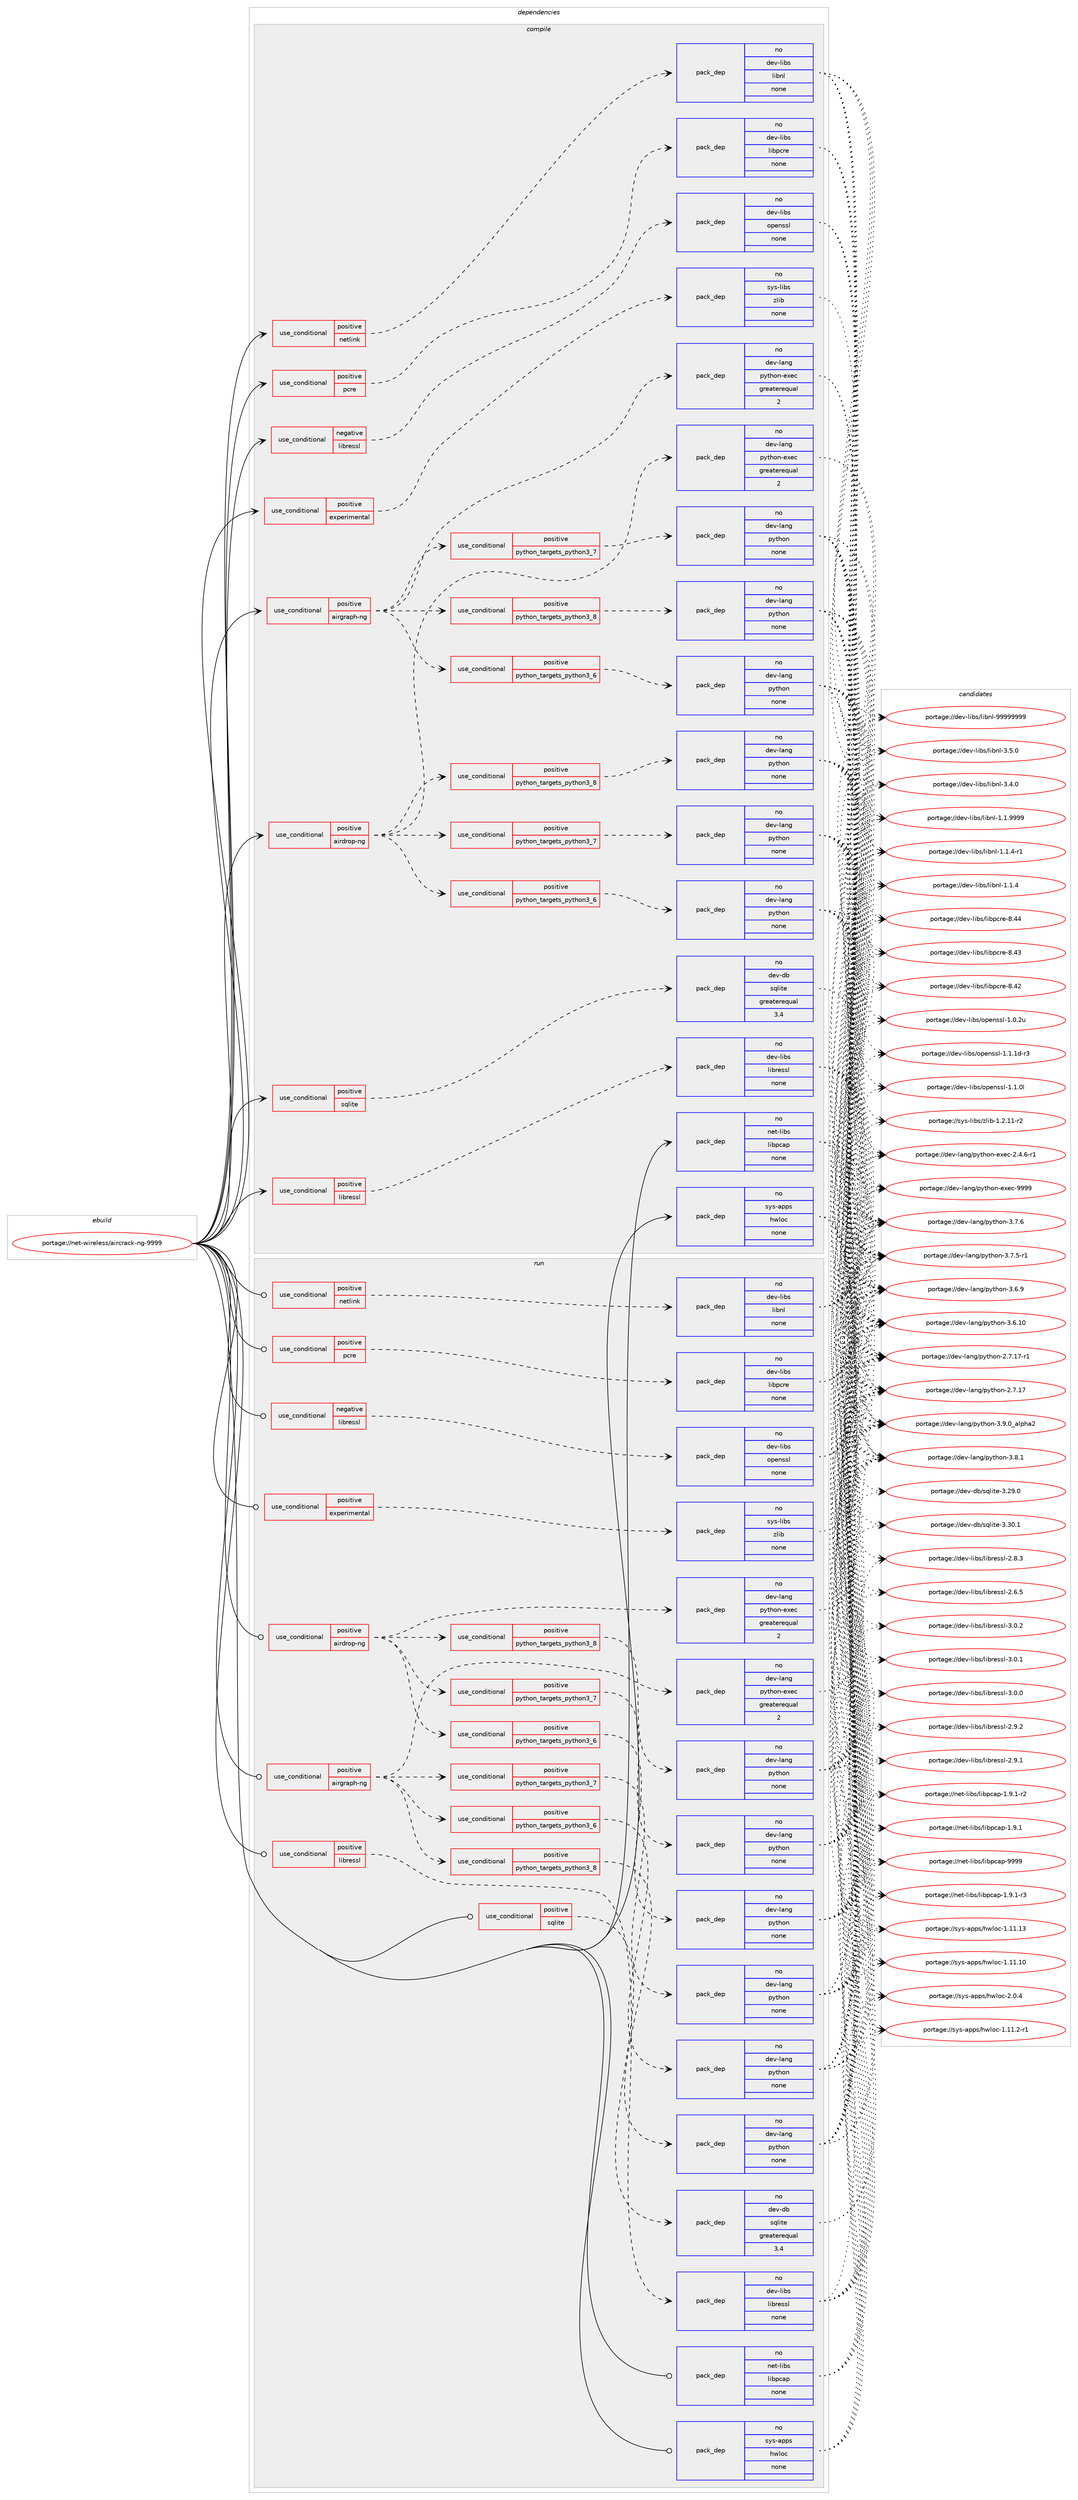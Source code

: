 digraph prolog {

# *************
# Graph options
# *************

newrank=true;
concentrate=true;
compound=true;
graph [rankdir=LR,fontname=Helvetica,fontsize=10,ranksep=1.5];#, ranksep=2.5, nodesep=0.2];
edge  [arrowhead=vee];
node  [fontname=Helvetica,fontsize=10];

# **********
# The ebuild
# **********

subgraph cluster_leftcol {
color=gray;
rank=same;
label=<<i>ebuild</i>>;
id [label="portage://net-wireless/aircrack-ng-9999", color=red, width=4, href="../net-wireless/aircrack-ng-9999.svg"];
}

# ****************
# The dependencies
# ****************

subgraph cluster_midcol {
color=gray;
label=<<i>dependencies</i>>;
subgraph cluster_compile {
fillcolor="#eeeeee";
style=filled;
label=<<i>compile</i>>;
subgraph cond21448 {
dependency108941 [label=<<TABLE BORDER="0" CELLBORDER="1" CELLSPACING="0" CELLPADDING="4"><TR><TD ROWSPAN="3" CELLPADDING="10">use_conditional</TD></TR><TR><TD>negative</TD></TR><TR><TD>libressl</TD></TR></TABLE>>, shape=none, color=red];
subgraph pack85657 {
dependency108942 [label=<<TABLE BORDER="0" CELLBORDER="1" CELLSPACING="0" CELLPADDING="4" WIDTH="220"><TR><TD ROWSPAN="6" CELLPADDING="30">pack_dep</TD></TR><TR><TD WIDTH="110">no</TD></TR><TR><TD>dev-libs</TD></TR><TR><TD>openssl</TD></TR><TR><TD>none</TD></TR><TR><TD></TD></TR></TABLE>>, shape=none, color=blue];
}
dependency108941:e -> dependency108942:w [weight=20,style="dashed",arrowhead="vee"];
}
id:e -> dependency108941:w [weight=20,style="solid",arrowhead="vee"];
subgraph cond21449 {
dependency108943 [label=<<TABLE BORDER="0" CELLBORDER="1" CELLSPACING="0" CELLPADDING="4"><TR><TD ROWSPAN="3" CELLPADDING="10">use_conditional</TD></TR><TR><TD>positive</TD></TR><TR><TD>airdrop-ng</TD></TR></TABLE>>, shape=none, color=red];
subgraph cond21450 {
dependency108944 [label=<<TABLE BORDER="0" CELLBORDER="1" CELLSPACING="0" CELLPADDING="4"><TR><TD ROWSPAN="3" CELLPADDING="10">use_conditional</TD></TR><TR><TD>positive</TD></TR><TR><TD>python_targets_python3_6</TD></TR></TABLE>>, shape=none, color=red];
subgraph pack85658 {
dependency108945 [label=<<TABLE BORDER="0" CELLBORDER="1" CELLSPACING="0" CELLPADDING="4" WIDTH="220"><TR><TD ROWSPAN="6" CELLPADDING="30">pack_dep</TD></TR><TR><TD WIDTH="110">no</TD></TR><TR><TD>dev-lang</TD></TR><TR><TD>python</TD></TR><TR><TD>none</TD></TR><TR><TD></TD></TR></TABLE>>, shape=none, color=blue];
}
dependency108944:e -> dependency108945:w [weight=20,style="dashed",arrowhead="vee"];
}
dependency108943:e -> dependency108944:w [weight=20,style="dashed",arrowhead="vee"];
subgraph cond21451 {
dependency108946 [label=<<TABLE BORDER="0" CELLBORDER="1" CELLSPACING="0" CELLPADDING="4"><TR><TD ROWSPAN="3" CELLPADDING="10">use_conditional</TD></TR><TR><TD>positive</TD></TR><TR><TD>python_targets_python3_7</TD></TR></TABLE>>, shape=none, color=red];
subgraph pack85659 {
dependency108947 [label=<<TABLE BORDER="0" CELLBORDER="1" CELLSPACING="0" CELLPADDING="4" WIDTH="220"><TR><TD ROWSPAN="6" CELLPADDING="30">pack_dep</TD></TR><TR><TD WIDTH="110">no</TD></TR><TR><TD>dev-lang</TD></TR><TR><TD>python</TD></TR><TR><TD>none</TD></TR><TR><TD></TD></TR></TABLE>>, shape=none, color=blue];
}
dependency108946:e -> dependency108947:w [weight=20,style="dashed",arrowhead="vee"];
}
dependency108943:e -> dependency108946:w [weight=20,style="dashed",arrowhead="vee"];
subgraph cond21452 {
dependency108948 [label=<<TABLE BORDER="0" CELLBORDER="1" CELLSPACING="0" CELLPADDING="4"><TR><TD ROWSPAN="3" CELLPADDING="10">use_conditional</TD></TR><TR><TD>positive</TD></TR><TR><TD>python_targets_python3_8</TD></TR></TABLE>>, shape=none, color=red];
subgraph pack85660 {
dependency108949 [label=<<TABLE BORDER="0" CELLBORDER="1" CELLSPACING="0" CELLPADDING="4" WIDTH="220"><TR><TD ROWSPAN="6" CELLPADDING="30">pack_dep</TD></TR><TR><TD WIDTH="110">no</TD></TR><TR><TD>dev-lang</TD></TR><TR><TD>python</TD></TR><TR><TD>none</TD></TR><TR><TD></TD></TR></TABLE>>, shape=none, color=blue];
}
dependency108948:e -> dependency108949:w [weight=20,style="dashed",arrowhead="vee"];
}
dependency108943:e -> dependency108948:w [weight=20,style="dashed",arrowhead="vee"];
subgraph pack85661 {
dependency108950 [label=<<TABLE BORDER="0" CELLBORDER="1" CELLSPACING="0" CELLPADDING="4" WIDTH="220"><TR><TD ROWSPAN="6" CELLPADDING="30">pack_dep</TD></TR><TR><TD WIDTH="110">no</TD></TR><TR><TD>dev-lang</TD></TR><TR><TD>python-exec</TD></TR><TR><TD>greaterequal</TD></TR><TR><TD>2</TD></TR></TABLE>>, shape=none, color=blue];
}
dependency108943:e -> dependency108950:w [weight=20,style="dashed",arrowhead="vee"];
}
id:e -> dependency108943:w [weight=20,style="solid",arrowhead="vee"];
subgraph cond21453 {
dependency108951 [label=<<TABLE BORDER="0" CELLBORDER="1" CELLSPACING="0" CELLPADDING="4"><TR><TD ROWSPAN="3" CELLPADDING="10">use_conditional</TD></TR><TR><TD>positive</TD></TR><TR><TD>airgraph-ng</TD></TR></TABLE>>, shape=none, color=red];
subgraph cond21454 {
dependency108952 [label=<<TABLE BORDER="0" CELLBORDER="1" CELLSPACING="0" CELLPADDING="4"><TR><TD ROWSPAN="3" CELLPADDING="10">use_conditional</TD></TR><TR><TD>positive</TD></TR><TR><TD>python_targets_python3_6</TD></TR></TABLE>>, shape=none, color=red];
subgraph pack85662 {
dependency108953 [label=<<TABLE BORDER="0" CELLBORDER="1" CELLSPACING="0" CELLPADDING="4" WIDTH="220"><TR><TD ROWSPAN="6" CELLPADDING="30">pack_dep</TD></TR><TR><TD WIDTH="110">no</TD></TR><TR><TD>dev-lang</TD></TR><TR><TD>python</TD></TR><TR><TD>none</TD></TR><TR><TD></TD></TR></TABLE>>, shape=none, color=blue];
}
dependency108952:e -> dependency108953:w [weight=20,style="dashed",arrowhead="vee"];
}
dependency108951:e -> dependency108952:w [weight=20,style="dashed",arrowhead="vee"];
subgraph cond21455 {
dependency108954 [label=<<TABLE BORDER="0" CELLBORDER="1" CELLSPACING="0" CELLPADDING="4"><TR><TD ROWSPAN="3" CELLPADDING="10">use_conditional</TD></TR><TR><TD>positive</TD></TR><TR><TD>python_targets_python3_7</TD></TR></TABLE>>, shape=none, color=red];
subgraph pack85663 {
dependency108955 [label=<<TABLE BORDER="0" CELLBORDER="1" CELLSPACING="0" CELLPADDING="4" WIDTH="220"><TR><TD ROWSPAN="6" CELLPADDING="30">pack_dep</TD></TR><TR><TD WIDTH="110">no</TD></TR><TR><TD>dev-lang</TD></TR><TR><TD>python</TD></TR><TR><TD>none</TD></TR><TR><TD></TD></TR></TABLE>>, shape=none, color=blue];
}
dependency108954:e -> dependency108955:w [weight=20,style="dashed",arrowhead="vee"];
}
dependency108951:e -> dependency108954:w [weight=20,style="dashed",arrowhead="vee"];
subgraph cond21456 {
dependency108956 [label=<<TABLE BORDER="0" CELLBORDER="1" CELLSPACING="0" CELLPADDING="4"><TR><TD ROWSPAN="3" CELLPADDING="10">use_conditional</TD></TR><TR><TD>positive</TD></TR><TR><TD>python_targets_python3_8</TD></TR></TABLE>>, shape=none, color=red];
subgraph pack85664 {
dependency108957 [label=<<TABLE BORDER="0" CELLBORDER="1" CELLSPACING="0" CELLPADDING="4" WIDTH="220"><TR><TD ROWSPAN="6" CELLPADDING="30">pack_dep</TD></TR><TR><TD WIDTH="110">no</TD></TR><TR><TD>dev-lang</TD></TR><TR><TD>python</TD></TR><TR><TD>none</TD></TR><TR><TD></TD></TR></TABLE>>, shape=none, color=blue];
}
dependency108956:e -> dependency108957:w [weight=20,style="dashed",arrowhead="vee"];
}
dependency108951:e -> dependency108956:w [weight=20,style="dashed",arrowhead="vee"];
subgraph pack85665 {
dependency108958 [label=<<TABLE BORDER="0" CELLBORDER="1" CELLSPACING="0" CELLPADDING="4" WIDTH="220"><TR><TD ROWSPAN="6" CELLPADDING="30">pack_dep</TD></TR><TR><TD WIDTH="110">no</TD></TR><TR><TD>dev-lang</TD></TR><TR><TD>python-exec</TD></TR><TR><TD>greaterequal</TD></TR><TR><TD>2</TD></TR></TABLE>>, shape=none, color=blue];
}
dependency108951:e -> dependency108958:w [weight=20,style="dashed",arrowhead="vee"];
}
id:e -> dependency108951:w [weight=20,style="solid",arrowhead="vee"];
subgraph cond21457 {
dependency108959 [label=<<TABLE BORDER="0" CELLBORDER="1" CELLSPACING="0" CELLPADDING="4"><TR><TD ROWSPAN="3" CELLPADDING="10">use_conditional</TD></TR><TR><TD>positive</TD></TR><TR><TD>experimental</TD></TR></TABLE>>, shape=none, color=red];
subgraph pack85666 {
dependency108960 [label=<<TABLE BORDER="0" CELLBORDER="1" CELLSPACING="0" CELLPADDING="4" WIDTH="220"><TR><TD ROWSPAN="6" CELLPADDING="30">pack_dep</TD></TR><TR><TD WIDTH="110">no</TD></TR><TR><TD>sys-libs</TD></TR><TR><TD>zlib</TD></TR><TR><TD>none</TD></TR><TR><TD></TD></TR></TABLE>>, shape=none, color=blue];
}
dependency108959:e -> dependency108960:w [weight=20,style="dashed",arrowhead="vee"];
}
id:e -> dependency108959:w [weight=20,style="solid",arrowhead="vee"];
subgraph cond21458 {
dependency108961 [label=<<TABLE BORDER="0" CELLBORDER="1" CELLSPACING="0" CELLPADDING="4"><TR><TD ROWSPAN="3" CELLPADDING="10">use_conditional</TD></TR><TR><TD>positive</TD></TR><TR><TD>libressl</TD></TR></TABLE>>, shape=none, color=red];
subgraph pack85667 {
dependency108962 [label=<<TABLE BORDER="0" CELLBORDER="1" CELLSPACING="0" CELLPADDING="4" WIDTH="220"><TR><TD ROWSPAN="6" CELLPADDING="30">pack_dep</TD></TR><TR><TD WIDTH="110">no</TD></TR><TR><TD>dev-libs</TD></TR><TR><TD>libressl</TD></TR><TR><TD>none</TD></TR><TR><TD></TD></TR></TABLE>>, shape=none, color=blue];
}
dependency108961:e -> dependency108962:w [weight=20,style="dashed",arrowhead="vee"];
}
id:e -> dependency108961:w [weight=20,style="solid",arrowhead="vee"];
subgraph cond21459 {
dependency108963 [label=<<TABLE BORDER="0" CELLBORDER="1" CELLSPACING="0" CELLPADDING="4"><TR><TD ROWSPAN="3" CELLPADDING="10">use_conditional</TD></TR><TR><TD>positive</TD></TR><TR><TD>netlink</TD></TR></TABLE>>, shape=none, color=red];
subgraph pack85668 {
dependency108964 [label=<<TABLE BORDER="0" CELLBORDER="1" CELLSPACING="0" CELLPADDING="4" WIDTH="220"><TR><TD ROWSPAN="6" CELLPADDING="30">pack_dep</TD></TR><TR><TD WIDTH="110">no</TD></TR><TR><TD>dev-libs</TD></TR><TR><TD>libnl</TD></TR><TR><TD>none</TD></TR><TR><TD></TD></TR></TABLE>>, shape=none, color=blue];
}
dependency108963:e -> dependency108964:w [weight=20,style="dashed",arrowhead="vee"];
}
id:e -> dependency108963:w [weight=20,style="solid",arrowhead="vee"];
subgraph cond21460 {
dependency108965 [label=<<TABLE BORDER="0" CELLBORDER="1" CELLSPACING="0" CELLPADDING="4"><TR><TD ROWSPAN="3" CELLPADDING="10">use_conditional</TD></TR><TR><TD>positive</TD></TR><TR><TD>pcre</TD></TR></TABLE>>, shape=none, color=red];
subgraph pack85669 {
dependency108966 [label=<<TABLE BORDER="0" CELLBORDER="1" CELLSPACING="0" CELLPADDING="4" WIDTH="220"><TR><TD ROWSPAN="6" CELLPADDING="30">pack_dep</TD></TR><TR><TD WIDTH="110">no</TD></TR><TR><TD>dev-libs</TD></TR><TR><TD>libpcre</TD></TR><TR><TD>none</TD></TR><TR><TD></TD></TR></TABLE>>, shape=none, color=blue];
}
dependency108965:e -> dependency108966:w [weight=20,style="dashed",arrowhead="vee"];
}
id:e -> dependency108965:w [weight=20,style="solid",arrowhead="vee"];
subgraph cond21461 {
dependency108967 [label=<<TABLE BORDER="0" CELLBORDER="1" CELLSPACING="0" CELLPADDING="4"><TR><TD ROWSPAN="3" CELLPADDING="10">use_conditional</TD></TR><TR><TD>positive</TD></TR><TR><TD>sqlite</TD></TR></TABLE>>, shape=none, color=red];
subgraph pack85670 {
dependency108968 [label=<<TABLE BORDER="0" CELLBORDER="1" CELLSPACING="0" CELLPADDING="4" WIDTH="220"><TR><TD ROWSPAN="6" CELLPADDING="30">pack_dep</TD></TR><TR><TD WIDTH="110">no</TD></TR><TR><TD>dev-db</TD></TR><TR><TD>sqlite</TD></TR><TR><TD>greaterequal</TD></TR><TR><TD>3.4</TD></TR></TABLE>>, shape=none, color=blue];
}
dependency108967:e -> dependency108968:w [weight=20,style="dashed",arrowhead="vee"];
}
id:e -> dependency108967:w [weight=20,style="solid",arrowhead="vee"];
subgraph pack85671 {
dependency108969 [label=<<TABLE BORDER="0" CELLBORDER="1" CELLSPACING="0" CELLPADDING="4" WIDTH="220"><TR><TD ROWSPAN="6" CELLPADDING="30">pack_dep</TD></TR><TR><TD WIDTH="110">no</TD></TR><TR><TD>net-libs</TD></TR><TR><TD>libpcap</TD></TR><TR><TD>none</TD></TR><TR><TD></TD></TR></TABLE>>, shape=none, color=blue];
}
id:e -> dependency108969:w [weight=20,style="solid",arrowhead="vee"];
subgraph pack85672 {
dependency108970 [label=<<TABLE BORDER="0" CELLBORDER="1" CELLSPACING="0" CELLPADDING="4" WIDTH="220"><TR><TD ROWSPAN="6" CELLPADDING="30">pack_dep</TD></TR><TR><TD WIDTH="110">no</TD></TR><TR><TD>sys-apps</TD></TR><TR><TD>hwloc</TD></TR><TR><TD>none</TD></TR><TR><TD></TD></TR></TABLE>>, shape=none, color=blue];
}
id:e -> dependency108970:w [weight=20,style="solid",arrowhead="vee"];
}
subgraph cluster_compileandrun {
fillcolor="#eeeeee";
style=filled;
label=<<i>compile and run</i>>;
}
subgraph cluster_run {
fillcolor="#eeeeee";
style=filled;
label=<<i>run</i>>;
subgraph cond21462 {
dependency108971 [label=<<TABLE BORDER="0" CELLBORDER="1" CELLSPACING="0" CELLPADDING="4"><TR><TD ROWSPAN="3" CELLPADDING="10">use_conditional</TD></TR><TR><TD>negative</TD></TR><TR><TD>libressl</TD></TR></TABLE>>, shape=none, color=red];
subgraph pack85673 {
dependency108972 [label=<<TABLE BORDER="0" CELLBORDER="1" CELLSPACING="0" CELLPADDING="4" WIDTH="220"><TR><TD ROWSPAN="6" CELLPADDING="30">pack_dep</TD></TR><TR><TD WIDTH="110">no</TD></TR><TR><TD>dev-libs</TD></TR><TR><TD>openssl</TD></TR><TR><TD>none</TD></TR><TR><TD></TD></TR></TABLE>>, shape=none, color=blue];
}
dependency108971:e -> dependency108972:w [weight=20,style="dashed",arrowhead="vee"];
}
id:e -> dependency108971:w [weight=20,style="solid",arrowhead="odot"];
subgraph cond21463 {
dependency108973 [label=<<TABLE BORDER="0" CELLBORDER="1" CELLSPACING="0" CELLPADDING="4"><TR><TD ROWSPAN="3" CELLPADDING="10">use_conditional</TD></TR><TR><TD>positive</TD></TR><TR><TD>airdrop-ng</TD></TR></TABLE>>, shape=none, color=red];
subgraph cond21464 {
dependency108974 [label=<<TABLE BORDER="0" CELLBORDER="1" CELLSPACING="0" CELLPADDING="4"><TR><TD ROWSPAN="3" CELLPADDING="10">use_conditional</TD></TR><TR><TD>positive</TD></TR><TR><TD>python_targets_python3_6</TD></TR></TABLE>>, shape=none, color=red];
subgraph pack85674 {
dependency108975 [label=<<TABLE BORDER="0" CELLBORDER="1" CELLSPACING="0" CELLPADDING="4" WIDTH="220"><TR><TD ROWSPAN="6" CELLPADDING="30">pack_dep</TD></TR><TR><TD WIDTH="110">no</TD></TR><TR><TD>dev-lang</TD></TR><TR><TD>python</TD></TR><TR><TD>none</TD></TR><TR><TD></TD></TR></TABLE>>, shape=none, color=blue];
}
dependency108974:e -> dependency108975:w [weight=20,style="dashed",arrowhead="vee"];
}
dependency108973:e -> dependency108974:w [weight=20,style="dashed",arrowhead="vee"];
subgraph cond21465 {
dependency108976 [label=<<TABLE BORDER="0" CELLBORDER="1" CELLSPACING="0" CELLPADDING="4"><TR><TD ROWSPAN="3" CELLPADDING="10">use_conditional</TD></TR><TR><TD>positive</TD></TR><TR><TD>python_targets_python3_7</TD></TR></TABLE>>, shape=none, color=red];
subgraph pack85675 {
dependency108977 [label=<<TABLE BORDER="0" CELLBORDER="1" CELLSPACING="0" CELLPADDING="4" WIDTH="220"><TR><TD ROWSPAN="6" CELLPADDING="30">pack_dep</TD></TR><TR><TD WIDTH="110">no</TD></TR><TR><TD>dev-lang</TD></TR><TR><TD>python</TD></TR><TR><TD>none</TD></TR><TR><TD></TD></TR></TABLE>>, shape=none, color=blue];
}
dependency108976:e -> dependency108977:w [weight=20,style="dashed",arrowhead="vee"];
}
dependency108973:e -> dependency108976:w [weight=20,style="dashed",arrowhead="vee"];
subgraph cond21466 {
dependency108978 [label=<<TABLE BORDER="0" CELLBORDER="1" CELLSPACING="0" CELLPADDING="4"><TR><TD ROWSPAN="3" CELLPADDING="10">use_conditional</TD></TR><TR><TD>positive</TD></TR><TR><TD>python_targets_python3_8</TD></TR></TABLE>>, shape=none, color=red];
subgraph pack85676 {
dependency108979 [label=<<TABLE BORDER="0" CELLBORDER="1" CELLSPACING="0" CELLPADDING="4" WIDTH="220"><TR><TD ROWSPAN="6" CELLPADDING="30">pack_dep</TD></TR><TR><TD WIDTH="110">no</TD></TR><TR><TD>dev-lang</TD></TR><TR><TD>python</TD></TR><TR><TD>none</TD></TR><TR><TD></TD></TR></TABLE>>, shape=none, color=blue];
}
dependency108978:e -> dependency108979:w [weight=20,style="dashed",arrowhead="vee"];
}
dependency108973:e -> dependency108978:w [weight=20,style="dashed",arrowhead="vee"];
subgraph pack85677 {
dependency108980 [label=<<TABLE BORDER="0" CELLBORDER="1" CELLSPACING="0" CELLPADDING="4" WIDTH="220"><TR><TD ROWSPAN="6" CELLPADDING="30">pack_dep</TD></TR><TR><TD WIDTH="110">no</TD></TR><TR><TD>dev-lang</TD></TR><TR><TD>python-exec</TD></TR><TR><TD>greaterequal</TD></TR><TR><TD>2</TD></TR></TABLE>>, shape=none, color=blue];
}
dependency108973:e -> dependency108980:w [weight=20,style="dashed",arrowhead="vee"];
}
id:e -> dependency108973:w [weight=20,style="solid",arrowhead="odot"];
subgraph cond21467 {
dependency108981 [label=<<TABLE BORDER="0" CELLBORDER="1" CELLSPACING="0" CELLPADDING="4"><TR><TD ROWSPAN="3" CELLPADDING="10">use_conditional</TD></TR><TR><TD>positive</TD></TR><TR><TD>airgraph-ng</TD></TR></TABLE>>, shape=none, color=red];
subgraph cond21468 {
dependency108982 [label=<<TABLE BORDER="0" CELLBORDER="1" CELLSPACING="0" CELLPADDING="4"><TR><TD ROWSPAN="3" CELLPADDING="10">use_conditional</TD></TR><TR><TD>positive</TD></TR><TR><TD>python_targets_python3_6</TD></TR></TABLE>>, shape=none, color=red];
subgraph pack85678 {
dependency108983 [label=<<TABLE BORDER="0" CELLBORDER="1" CELLSPACING="0" CELLPADDING="4" WIDTH="220"><TR><TD ROWSPAN="6" CELLPADDING="30">pack_dep</TD></TR><TR><TD WIDTH="110">no</TD></TR><TR><TD>dev-lang</TD></TR><TR><TD>python</TD></TR><TR><TD>none</TD></TR><TR><TD></TD></TR></TABLE>>, shape=none, color=blue];
}
dependency108982:e -> dependency108983:w [weight=20,style="dashed",arrowhead="vee"];
}
dependency108981:e -> dependency108982:w [weight=20,style="dashed",arrowhead="vee"];
subgraph cond21469 {
dependency108984 [label=<<TABLE BORDER="0" CELLBORDER="1" CELLSPACING="0" CELLPADDING="4"><TR><TD ROWSPAN="3" CELLPADDING="10">use_conditional</TD></TR><TR><TD>positive</TD></TR><TR><TD>python_targets_python3_7</TD></TR></TABLE>>, shape=none, color=red];
subgraph pack85679 {
dependency108985 [label=<<TABLE BORDER="0" CELLBORDER="1" CELLSPACING="0" CELLPADDING="4" WIDTH="220"><TR><TD ROWSPAN="6" CELLPADDING="30">pack_dep</TD></TR><TR><TD WIDTH="110">no</TD></TR><TR><TD>dev-lang</TD></TR><TR><TD>python</TD></TR><TR><TD>none</TD></TR><TR><TD></TD></TR></TABLE>>, shape=none, color=blue];
}
dependency108984:e -> dependency108985:w [weight=20,style="dashed",arrowhead="vee"];
}
dependency108981:e -> dependency108984:w [weight=20,style="dashed",arrowhead="vee"];
subgraph cond21470 {
dependency108986 [label=<<TABLE BORDER="0" CELLBORDER="1" CELLSPACING="0" CELLPADDING="4"><TR><TD ROWSPAN="3" CELLPADDING="10">use_conditional</TD></TR><TR><TD>positive</TD></TR><TR><TD>python_targets_python3_8</TD></TR></TABLE>>, shape=none, color=red];
subgraph pack85680 {
dependency108987 [label=<<TABLE BORDER="0" CELLBORDER="1" CELLSPACING="0" CELLPADDING="4" WIDTH="220"><TR><TD ROWSPAN="6" CELLPADDING="30">pack_dep</TD></TR><TR><TD WIDTH="110">no</TD></TR><TR><TD>dev-lang</TD></TR><TR><TD>python</TD></TR><TR><TD>none</TD></TR><TR><TD></TD></TR></TABLE>>, shape=none, color=blue];
}
dependency108986:e -> dependency108987:w [weight=20,style="dashed",arrowhead="vee"];
}
dependency108981:e -> dependency108986:w [weight=20,style="dashed",arrowhead="vee"];
subgraph pack85681 {
dependency108988 [label=<<TABLE BORDER="0" CELLBORDER="1" CELLSPACING="0" CELLPADDING="4" WIDTH="220"><TR><TD ROWSPAN="6" CELLPADDING="30">pack_dep</TD></TR><TR><TD WIDTH="110">no</TD></TR><TR><TD>dev-lang</TD></TR><TR><TD>python-exec</TD></TR><TR><TD>greaterequal</TD></TR><TR><TD>2</TD></TR></TABLE>>, shape=none, color=blue];
}
dependency108981:e -> dependency108988:w [weight=20,style="dashed",arrowhead="vee"];
}
id:e -> dependency108981:w [weight=20,style="solid",arrowhead="odot"];
subgraph cond21471 {
dependency108989 [label=<<TABLE BORDER="0" CELLBORDER="1" CELLSPACING="0" CELLPADDING="4"><TR><TD ROWSPAN="3" CELLPADDING="10">use_conditional</TD></TR><TR><TD>positive</TD></TR><TR><TD>experimental</TD></TR></TABLE>>, shape=none, color=red];
subgraph pack85682 {
dependency108990 [label=<<TABLE BORDER="0" CELLBORDER="1" CELLSPACING="0" CELLPADDING="4" WIDTH="220"><TR><TD ROWSPAN="6" CELLPADDING="30">pack_dep</TD></TR><TR><TD WIDTH="110">no</TD></TR><TR><TD>sys-libs</TD></TR><TR><TD>zlib</TD></TR><TR><TD>none</TD></TR><TR><TD></TD></TR></TABLE>>, shape=none, color=blue];
}
dependency108989:e -> dependency108990:w [weight=20,style="dashed",arrowhead="vee"];
}
id:e -> dependency108989:w [weight=20,style="solid",arrowhead="odot"];
subgraph cond21472 {
dependency108991 [label=<<TABLE BORDER="0" CELLBORDER="1" CELLSPACING="0" CELLPADDING="4"><TR><TD ROWSPAN="3" CELLPADDING="10">use_conditional</TD></TR><TR><TD>positive</TD></TR><TR><TD>libressl</TD></TR></TABLE>>, shape=none, color=red];
subgraph pack85683 {
dependency108992 [label=<<TABLE BORDER="0" CELLBORDER="1" CELLSPACING="0" CELLPADDING="4" WIDTH="220"><TR><TD ROWSPAN="6" CELLPADDING="30">pack_dep</TD></TR><TR><TD WIDTH="110">no</TD></TR><TR><TD>dev-libs</TD></TR><TR><TD>libressl</TD></TR><TR><TD>none</TD></TR><TR><TD></TD></TR></TABLE>>, shape=none, color=blue];
}
dependency108991:e -> dependency108992:w [weight=20,style="dashed",arrowhead="vee"];
}
id:e -> dependency108991:w [weight=20,style="solid",arrowhead="odot"];
subgraph cond21473 {
dependency108993 [label=<<TABLE BORDER="0" CELLBORDER="1" CELLSPACING="0" CELLPADDING="4"><TR><TD ROWSPAN="3" CELLPADDING="10">use_conditional</TD></TR><TR><TD>positive</TD></TR><TR><TD>netlink</TD></TR></TABLE>>, shape=none, color=red];
subgraph pack85684 {
dependency108994 [label=<<TABLE BORDER="0" CELLBORDER="1" CELLSPACING="0" CELLPADDING="4" WIDTH="220"><TR><TD ROWSPAN="6" CELLPADDING="30">pack_dep</TD></TR><TR><TD WIDTH="110">no</TD></TR><TR><TD>dev-libs</TD></TR><TR><TD>libnl</TD></TR><TR><TD>none</TD></TR><TR><TD></TD></TR></TABLE>>, shape=none, color=blue];
}
dependency108993:e -> dependency108994:w [weight=20,style="dashed",arrowhead="vee"];
}
id:e -> dependency108993:w [weight=20,style="solid",arrowhead="odot"];
subgraph cond21474 {
dependency108995 [label=<<TABLE BORDER="0" CELLBORDER="1" CELLSPACING="0" CELLPADDING="4"><TR><TD ROWSPAN="3" CELLPADDING="10">use_conditional</TD></TR><TR><TD>positive</TD></TR><TR><TD>pcre</TD></TR></TABLE>>, shape=none, color=red];
subgraph pack85685 {
dependency108996 [label=<<TABLE BORDER="0" CELLBORDER="1" CELLSPACING="0" CELLPADDING="4" WIDTH="220"><TR><TD ROWSPAN="6" CELLPADDING="30">pack_dep</TD></TR><TR><TD WIDTH="110">no</TD></TR><TR><TD>dev-libs</TD></TR><TR><TD>libpcre</TD></TR><TR><TD>none</TD></TR><TR><TD></TD></TR></TABLE>>, shape=none, color=blue];
}
dependency108995:e -> dependency108996:w [weight=20,style="dashed",arrowhead="vee"];
}
id:e -> dependency108995:w [weight=20,style="solid",arrowhead="odot"];
subgraph cond21475 {
dependency108997 [label=<<TABLE BORDER="0" CELLBORDER="1" CELLSPACING="0" CELLPADDING="4"><TR><TD ROWSPAN="3" CELLPADDING="10">use_conditional</TD></TR><TR><TD>positive</TD></TR><TR><TD>sqlite</TD></TR></TABLE>>, shape=none, color=red];
subgraph pack85686 {
dependency108998 [label=<<TABLE BORDER="0" CELLBORDER="1" CELLSPACING="0" CELLPADDING="4" WIDTH="220"><TR><TD ROWSPAN="6" CELLPADDING="30">pack_dep</TD></TR><TR><TD WIDTH="110">no</TD></TR><TR><TD>dev-db</TD></TR><TR><TD>sqlite</TD></TR><TR><TD>greaterequal</TD></TR><TR><TD>3.4</TD></TR></TABLE>>, shape=none, color=blue];
}
dependency108997:e -> dependency108998:w [weight=20,style="dashed",arrowhead="vee"];
}
id:e -> dependency108997:w [weight=20,style="solid",arrowhead="odot"];
subgraph pack85687 {
dependency108999 [label=<<TABLE BORDER="0" CELLBORDER="1" CELLSPACING="0" CELLPADDING="4" WIDTH="220"><TR><TD ROWSPAN="6" CELLPADDING="30">pack_dep</TD></TR><TR><TD WIDTH="110">no</TD></TR><TR><TD>net-libs</TD></TR><TR><TD>libpcap</TD></TR><TR><TD>none</TD></TR><TR><TD></TD></TR></TABLE>>, shape=none, color=blue];
}
id:e -> dependency108999:w [weight=20,style="solid",arrowhead="odot"];
subgraph pack85688 {
dependency109000 [label=<<TABLE BORDER="0" CELLBORDER="1" CELLSPACING="0" CELLPADDING="4" WIDTH="220"><TR><TD ROWSPAN="6" CELLPADDING="30">pack_dep</TD></TR><TR><TD WIDTH="110">no</TD></TR><TR><TD>sys-apps</TD></TR><TR><TD>hwloc</TD></TR><TR><TD>none</TD></TR><TR><TD></TD></TR></TABLE>>, shape=none, color=blue];
}
id:e -> dependency109000:w [weight=20,style="solid",arrowhead="odot"];
}
}

# **************
# The candidates
# **************

subgraph cluster_choices {
rank=same;
color=gray;
label=<<i>candidates</i>>;

subgraph choice85657 {
color=black;
nodesep=1;
choice1001011184510810598115471111121011101151151084549464946491004511451 [label="portage://dev-libs/openssl-1.1.1d-r3", color=red, width=4,href="../dev-libs/openssl-1.1.1d-r3.svg"];
choice100101118451081059811547111112101110115115108454946494648108 [label="portage://dev-libs/openssl-1.1.0l", color=red, width=4,href="../dev-libs/openssl-1.1.0l.svg"];
choice100101118451081059811547111112101110115115108454946484650117 [label="portage://dev-libs/openssl-1.0.2u", color=red, width=4,href="../dev-libs/openssl-1.0.2u.svg"];
dependency108942:e -> choice1001011184510810598115471111121011101151151084549464946491004511451:w [style=dotted,weight="100"];
dependency108942:e -> choice100101118451081059811547111112101110115115108454946494648108:w [style=dotted,weight="100"];
dependency108942:e -> choice100101118451081059811547111112101110115115108454946484650117:w [style=dotted,weight="100"];
}
subgraph choice85658 {
color=black;
nodesep=1;
choice10010111845108971101034711212111610411111045514657464895971081121049750 [label="portage://dev-lang/python-3.9.0_alpha2", color=red, width=4,href="../dev-lang/python-3.9.0_alpha2.svg"];
choice100101118451089711010347112121116104111110455146564649 [label="portage://dev-lang/python-3.8.1", color=red, width=4,href="../dev-lang/python-3.8.1.svg"];
choice100101118451089711010347112121116104111110455146554654 [label="portage://dev-lang/python-3.7.6", color=red, width=4,href="../dev-lang/python-3.7.6.svg"];
choice1001011184510897110103471121211161041111104551465546534511449 [label="portage://dev-lang/python-3.7.5-r1", color=red, width=4,href="../dev-lang/python-3.7.5-r1.svg"];
choice100101118451089711010347112121116104111110455146544657 [label="portage://dev-lang/python-3.6.9", color=red, width=4,href="../dev-lang/python-3.6.9.svg"];
choice10010111845108971101034711212111610411111045514654464948 [label="portage://dev-lang/python-3.6.10", color=red, width=4,href="../dev-lang/python-3.6.10.svg"];
choice100101118451089711010347112121116104111110455046554649554511449 [label="portage://dev-lang/python-2.7.17-r1", color=red, width=4,href="../dev-lang/python-2.7.17-r1.svg"];
choice10010111845108971101034711212111610411111045504655464955 [label="portage://dev-lang/python-2.7.17", color=red, width=4,href="../dev-lang/python-2.7.17.svg"];
dependency108945:e -> choice10010111845108971101034711212111610411111045514657464895971081121049750:w [style=dotted,weight="100"];
dependency108945:e -> choice100101118451089711010347112121116104111110455146564649:w [style=dotted,weight="100"];
dependency108945:e -> choice100101118451089711010347112121116104111110455146554654:w [style=dotted,weight="100"];
dependency108945:e -> choice1001011184510897110103471121211161041111104551465546534511449:w [style=dotted,weight="100"];
dependency108945:e -> choice100101118451089711010347112121116104111110455146544657:w [style=dotted,weight="100"];
dependency108945:e -> choice10010111845108971101034711212111610411111045514654464948:w [style=dotted,weight="100"];
dependency108945:e -> choice100101118451089711010347112121116104111110455046554649554511449:w [style=dotted,weight="100"];
dependency108945:e -> choice10010111845108971101034711212111610411111045504655464955:w [style=dotted,weight="100"];
}
subgraph choice85659 {
color=black;
nodesep=1;
choice10010111845108971101034711212111610411111045514657464895971081121049750 [label="portage://dev-lang/python-3.9.0_alpha2", color=red, width=4,href="../dev-lang/python-3.9.0_alpha2.svg"];
choice100101118451089711010347112121116104111110455146564649 [label="portage://dev-lang/python-3.8.1", color=red, width=4,href="../dev-lang/python-3.8.1.svg"];
choice100101118451089711010347112121116104111110455146554654 [label="portage://dev-lang/python-3.7.6", color=red, width=4,href="../dev-lang/python-3.7.6.svg"];
choice1001011184510897110103471121211161041111104551465546534511449 [label="portage://dev-lang/python-3.7.5-r1", color=red, width=4,href="../dev-lang/python-3.7.5-r1.svg"];
choice100101118451089711010347112121116104111110455146544657 [label="portage://dev-lang/python-3.6.9", color=red, width=4,href="../dev-lang/python-3.6.9.svg"];
choice10010111845108971101034711212111610411111045514654464948 [label="portage://dev-lang/python-3.6.10", color=red, width=4,href="../dev-lang/python-3.6.10.svg"];
choice100101118451089711010347112121116104111110455046554649554511449 [label="portage://dev-lang/python-2.7.17-r1", color=red, width=4,href="../dev-lang/python-2.7.17-r1.svg"];
choice10010111845108971101034711212111610411111045504655464955 [label="portage://dev-lang/python-2.7.17", color=red, width=4,href="../dev-lang/python-2.7.17.svg"];
dependency108947:e -> choice10010111845108971101034711212111610411111045514657464895971081121049750:w [style=dotted,weight="100"];
dependency108947:e -> choice100101118451089711010347112121116104111110455146564649:w [style=dotted,weight="100"];
dependency108947:e -> choice100101118451089711010347112121116104111110455146554654:w [style=dotted,weight="100"];
dependency108947:e -> choice1001011184510897110103471121211161041111104551465546534511449:w [style=dotted,weight="100"];
dependency108947:e -> choice100101118451089711010347112121116104111110455146544657:w [style=dotted,weight="100"];
dependency108947:e -> choice10010111845108971101034711212111610411111045514654464948:w [style=dotted,weight="100"];
dependency108947:e -> choice100101118451089711010347112121116104111110455046554649554511449:w [style=dotted,weight="100"];
dependency108947:e -> choice10010111845108971101034711212111610411111045504655464955:w [style=dotted,weight="100"];
}
subgraph choice85660 {
color=black;
nodesep=1;
choice10010111845108971101034711212111610411111045514657464895971081121049750 [label="portage://dev-lang/python-3.9.0_alpha2", color=red, width=4,href="../dev-lang/python-3.9.0_alpha2.svg"];
choice100101118451089711010347112121116104111110455146564649 [label="portage://dev-lang/python-3.8.1", color=red, width=4,href="../dev-lang/python-3.8.1.svg"];
choice100101118451089711010347112121116104111110455146554654 [label="portage://dev-lang/python-3.7.6", color=red, width=4,href="../dev-lang/python-3.7.6.svg"];
choice1001011184510897110103471121211161041111104551465546534511449 [label="portage://dev-lang/python-3.7.5-r1", color=red, width=4,href="../dev-lang/python-3.7.5-r1.svg"];
choice100101118451089711010347112121116104111110455146544657 [label="portage://dev-lang/python-3.6.9", color=red, width=4,href="../dev-lang/python-3.6.9.svg"];
choice10010111845108971101034711212111610411111045514654464948 [label="portage://dev-lang/python-3.6.10", color=red, width=4,href="../dev-lang/python-3.6.10.svg"];
choice100101118451089711010347112121116104111110455046554649554511449 [label="portage://dev-lang/python-2.7.17-r1", color=red, width=4,href="../dev-lang/python-2.7.17-r1.svg"];
choice10010111845108971101034711212111610411111045504655464955 [label="portage://dev-lang/python-2.7.17", color=red, width=4,href="../dev-lang/python-2.7.17.svg"];
dependency108949:e -> choice10010111845108971101034711212111610411111045514657464895971081121049750:w [style=dotted,weight="100"];
dependency108949:e -> choice100101118451089711010347112121116104111110455146564649:w [style=dotted,weight="100"];
dependency108949:e -> choice100101118451089711010347112121116104111110455146554654:w [style=dotted,weight="100"];
dependency108949:e -> choice1001011184510897110103471121211161041111104551465546534511449:w [style=dotted,weight="100"];
dependency108949:e -> choice100101118451089711010347112121116104111110455146544657:w [style=dotted,weight="100"];
dependency108949:e -> choice10010111845108971101034711212111610411111045514654464948:w [style=dotted,weight="100"];
dependency108949:e -> choice100101118451089711010347112121116104111110455046554649554511449:w [style=dotted,weight="100"];
dependency108949:e -> choice10010111845108971101034711212111610411111045504655464955:w [style=dotted,weight="100"];
}
subgraph choice85661 {
color=black;
nodesep=1;
choice10010111845108971101034711212111610411111045101120101994557575757 [label="portage://dev-lang/python-exec-9999", color=red, width=4,href="../dev-lang/python-exec-9999.svg"];
choice10010111845108971101034711212111610411111045101120101994550465246544511449 [label="portage://dev-lang/python-exec-2.4.6-r1", color=red, width=4,href="../dev-lang/python-exec-2.4.6-r1.svg"];
dependency108950:e -> choice10010111845108971101034711212111610411111045101120101994557575757:w [style=dotted,weight="100"];
dependency108950:e -> choice10010111845108971101034711212111610411111045101120101994550465246544511449:w [style=dotted,weight="100"];
}
subgraph choice85662 {
color=black;
nodesep=1;
choice10010111845108971101034711212111610411111045514657464895971081121049750 [label="portage://dev-lang/python-3.9.0_alpha2", color=red, width=4,href="../dev-lang/python-3.9.0_alpha2.svg"];
choice100101118451089711010347112121116104111110455146564649 [label="portage://dev-lang/python-3.8.1", color=red, width=4,href="../dev-lang/python-3.8.1.svg"];
choice100101118451089711010347112121116104111110455146554654 [label="portage://dev-lang/python-3.7.6", color=red, width=4,href="../dev-lang/python-3.7.6.svg"];
choice1001011184510897110103471121211161041111104551465546534511449 [label="portage://dev-lang/python-3.7.5-r1", color=red, width=4,href="../dev-lang/python-3.7.5-r1.svg"];
choice100101118451089711010347112121116104111110455146544657 [label="portage://dev-lang/python-3.6.9", color=red, width=4,href="../dev-lang/python-3.6.9.svg"];
choice10010111845108971101034711212111610411111045514654464948 [label="portage://dev-lang/python-3.6.10", color=red, width=4,href="../dev-lang/python-3.6.10.svg"];
choice100101118451089711010347112121116104111110455046554649554511449 [label="portage://dev-lang/python-2.7.17-r1", color=red, width=4,href="../dev-lang/python-2.7.17-r1.svg"];
choice10010111845108971101034711212111610411111045504655464955 [label="portage://dev-lang/python-2.7.17", color=red, width=4,href="../dev-lang/python-2.7.17.svg"];
dependency108953:e -> choice10010111845108971101034711212111610411111045514657464895971081121049750:w [style=dotted,weight="100"];
dependency108953:e -> choice100101118451089711010347112121116104111110455146564649:w [style=dotted,weight="100"];
dependency108953:e -> choice100101118451089711010347112121116104111110455146554654:w [style=dotted,weight="100"];
dependency108953:e -> choice1001011184510897110103471121211161041111104551465546534511449:w [style=dotted,weight="100"];
dependency108953:e -> choice100101118451089711010347112121116104111110455146544657:w [style=dotted,weight="100"];
dependency108953:e -> choice10010111845108971101034711212111610411111045514654464948:w [style=dotted,weight="100"];
dependency108953:e -> choice100101118451089711010347112121116104111110455046554649554511449:w [style=dotted,weight="100"];
dependency108953:e -> choice10010111845108971101034711212111610411111045504655464955:w [style=dotted,weight="100"];
}
subgraph choice85663 {
color=black;
nodesep=1;
choice10010111845108971101034711212111610411111045514657464895971081121049750 [label="portage://dev-lang/python-3.9.0_alpha2", color=red, width=4,href="../dev-lang/python-3.9.0_alpha2.svg"];
choice100101118451089711010347112121116104111110455146564649 [label="portage://dev-lang/python-3.8.1", color=red, width=4,href="../dev-lang/python-3.8.1.svg"];
choice100101118451089711010347112121116104111110455146554654 [label="portage://dev-lang/python-3.7.6", color=red, width=4,href="../dev-lang/python-3.7.6.svg"];
choice1001011184510897110103471121211161041111104551465546534511449 [label="portage://dev-lang/python-3.7.5-r1", color=red, width=4,href="../dev-lang/python-3.7.5-r1.svg"];
choice100101118451089711010347112121116104111110455146544657 [label="portage://dev-lang/python-3.6.9", color=red, width=4,href="../dev-lang/python-3.6.9.svg"];
choice10010111845108971101034711212111610411111045514654464948 [label="portage://dev-lang/python-3.6.10", color=red, width=4,href="../dev-lang/python-3.6.10.svg"];
choice100101118451089711010347112121116104111110455046554649554511449 [label="portage://dev-lang/python-2.7.17-r1", color=red, width=4,href="../dev-lang/python-2.7.17-r1.svg"];
choice10010111845108971101034711212111610411111045504655464955 [label="portage://dev-lang/python-2.7.17", color=red, width=4,href="../dev-lang/python-2.7.17.svg"];
dependency108955:e -> choice10010111845108971101034711212111610411111045514657464895971081121049750:w [style=dotted,weight="100"];
dependency108955:e -> choice100101118451089711010347112121116104111110455146564649:w [style=dotted,weight="100"];
dependency108955:e -> choice100101118451089711010347112121116104111110455146554654:w [style=dotted,weight="100"];
dependency108955:e -> choice1001011184510897110103471121211161041111104551465546534511449:w [style=dotted,weight="100"];
dependency108955:e -> choice100101118451089711010347112121116104111110455146544657:w [style=dotted,weight="100"];
dependency108955:e -> choice10010111845108971101034711212111610411111045514654464948:w [style=dotted,weight="100"];
dependency108955:e -> choice100101118451089711010347112121116104111110455046554649554511449:w [style=dotted,weight="100"];
dependency108955:e -> choice10010111845108971101034711212111610411111045504655464955:w [style=dotted,weight="100"];
}
subgraph choice85664 {
color=black;
nodesep=1;
choice10010111845108971101034711212111610411111045514657464895971081121049750 [label="portage://dev-lang/python-3.9.0_alpha2", color=red, width=4,href="../dev-lang/python-3.9.0_alpha2.svg"];
choice100101118451089711010347112121116104111110455146564649 [label="portage://dev-lang/python-3.8.1", color=red, width=4,href="../dev-lang/python-3.8.1.svg"];
choice100101118451089711010347112121116104111110455146554654 [label="portage://dev-lang/python-3.7.6", color=red, width=4,href="../dev-lang/python-3.7.6.svg"];
choice1001011184510897110103471121211161041111104551465546534511449 [label="portage://dev-lang/python-3.7.5-r1", color=red, width=4,href="../dev-lang/python-3.7.5-r1.svg"];
choice100101118451089711010347112121116104111110455146544657 [label="portage://dev-lang/python-3.6.9", color=red, width=4,href="../dev-lang/python-3.6.9.svg"];
choice10010111845108971101034711212111610411111045514654464948 [label="portage://dev-lang/python-3.6.10", color=red, width=4,href="../dev-lang/python-3.6.10.svg"];
choice100101118451089711010347112121116104111110455046554649554511449 [label="portage://dev-lang/python-2.7.17-r1", color=red, width=4,href="../dev-lang/python-2.7.17-r1.svg"];
choice10010111845108971101034711212111610411111045504655464955 [label="portage://dev-lang/python-2.7.17", color=red, width=4,href="../dev-lang/python-2.7.17.svg"];
dependency108957:e -> choice10010111845108971101034711212111610411111045514657464895971081121049750:w [style=dotted,weight="100"];
dependency108957:e -> choice100101118451089711010347112121116104111110455146564649:w [style=dotted,weight="100"];
dependency108957:e -> choice100101118451089711010347112121116104111110455146554654:w [style=dotted,weight="100"];
dependency108957:e -> choice1001011184510897110103471121211161041111104551465546534511449:w [style=dotted,weight="100"];
dependency108957:e -> choice100101118451089711010347112121116104111110455146544657:w [style=dotted,weight="100"];
dependency108957:e -> choice10010111845108971101034711212111610411111045514654464948:w [style=dotted,weight="100"];
dependency108957:e -> choice100101118451089711010347112121116104111110455046554649554511449:w [style=dotted,weight="100"];
dependency108957:e -> choice10010111845108971101034711212111610411111045504655464955:w [style=dotted,weight="100"];
}
subgraph choice85665 {
color=black;
nodesep=1;
choice10010111845108971101034711212111610411111045101120101994557575757 [label="portage://dev-lang/python-exec-9999", color=red, width=4,href="../dev-lang/python-exec-9999.svg"];
choice10010111845108971101034711212111610411111045101120101994550465246544511449 [label="portage://dev-lang/python-exec-2.4.6-r1", color=red, width=4,href="../dev-lang/python-exec-2.4.6-r1.svg"];
dependency108958:e -> choice10010111845108971101034711212111610411111045101120101994557575757:w [style=dotted,weight="100"];
dependency108958:e -> choice10010111845108971101034711212111610411111045101120101994550465246544511449:w [style=dotted,weight="100"];
}
subgraph choice85666 {
color=black;
nodesep=1;
choice11512111545108105981154712210810598454946504649494511450 [label="portage://sys-libs/zlib-1.2.11-r2", color=red, width=4,href="../sys-libs/zlib-1.2.11-r2.svg"];
dependency108960:e -> choice11512111545108105981154712210810598454946504649494511450:w [style=dotted,weight="100"];
}
subgraph choice85667 {
color=black;
nodesep=1;
choice10010111845108105981154710810598114101115115108455146484650 [label="portage://dev-libs/libressl-3.0.2", color=red, width=4,href="../dev-libs/libressl-3.0.2.svg"];
choice10010111845108105981154710810598114101115115108455146484649 [label="portage://dev-libs/libressl-3.0.1", color=red, width=4,href="../dev-libs/libressl-3.0.1.svg"];
choice10010111845108105981154710810598114101115115108455146484648 [label="portage://dev-libs/libressl-3.0.0", color=red, width=4,href="../dev-libs/libressl-3.0.0.svg"];
choice10010111845108105981154710810598114101115115108455046574650 [label="portage://dev-libs/libressl-2.9.2", color=red, width=4,href="../dev-libs/libressl-2.9.2.svg"];
choice10010111845108105981154710810598114101115115108455046574649 [label="portage://dev-libs/libressl-2.9.1", color=red, width=4,href="../dev-libs/libressl-2.9.1.svg"];
choice10010111845108105981154710810598114101115115108455046564651 [label="portage://dev-libs/libressl-2.8.3", color=red, width=4,href="../dev-libs/libressl-2.8.3.svg"];
choice10010111845108105981154710810598114101115115108455046544653 [label="portage://dev-libs/libressl-2.6.5", color=red, width=4,href="../dev-libs/libressl-2.6.5.svg"];
dependency108962:e -> choice10010111845108105981154710810598114101115115108455146484650:w [style=dotted,weight="100"];
dependency108962:e -> choice10010111845108105981154710810598114101115115108455146484649:w [style=dotted,weight="100"];
dependency108962:e -> choice10010111845108105981154710810598114101115115108455146484648:w [style=dotted,weight="100"];
dependency108962:e -> choice10010111845108105981154710810598114101115115108455046574650:w [style=dotted,weight="100"];
dependency108962:e -> choice10010111845108105981154710810598114101115115108455046574649:w [style=dotted,weight="100"];
dependency108962:e -> choice10010111845108105981154710810598114101115115108455046564651:w [style=dotted,weight="100"];
dependency108962:e -> choice10010111845108105981154710810598114101115115108455046544653:w [style=dotted,weight="100"];
}
subgraph choice85668 {
color=black;
nodesep=1;
choice10010111845108105981154710810598110108455757575757575757 [label="portage://dev-libs/libnl-99999999", color=red, width=4,href="../dev-libs/libnl-99999999.svg"];
choice10010111845108105981154710810598110108455146534648 [label="portage://dev-libs/libnl-3.5.0", color=red, width=4,href="../dev-libs/libnl-3.5.0.svg"];
choice10010111845108105981154710810598110108455146524648 [label="portage://dev-libs/libnl-3.4.0", color=red, width=4,href="../dev-libs/libnl-3.4.0.svg"];
choice10010111845108105981154710810598110108454946494657575757 [label="portage://dev-libs/libnl-1.1.9999", color=red, width=4,href="../dev-libs/libnl-1.1.9999.svg"];
choice100101118451081059811547108105981101084549464946524511449 [label="portage://dev-libs/libnl-1.1.4-r1", color=red, width=4,href="../dev-libs/libnl-1.1.4-r1.svg"];
choice10010111845108105981154710810598110108454946494652 [label="portage://dev-libs/libnl-1.1.4", color=red, width=4,href="../dev-libs/libnl-1.1.4.svg"];
dependency108964:e -> choice10010111845108105981154710810598110108455757575757575757:w [style=dotted,weight="100"];
dependency108964:e -> choice10010111845108105981154710810598110108455146534648:w [style=dotted,weight="100"];
dependency108964:e -> choice10010111845108105981154710810598110108455146524648:w [style=dotted,weight="100"];
dependency108964:e -> choice10010111845108105981154710810598110108454946494657575757:w [style=dotted,weight="100"];
dependency108964:e -> choice100101118451081059811547108105981101084549464946524511449:w [style=dotted,weight="100"];
dependency108964:e -> choice10010111845108105981154710810598110108454946494652:w [style=dotted,weight="100"];
}
subgraph choice85669 {
color=black;
nodesep=1;
choice10010111845108105981154710810598112991141014556465252 [label="portage://dev-libs/libpcre-8.44", color=red, width=4,href="../dev-libs/libpcre-8.44.svg"];
choice10010111845108105981154710810598112991141014556465251 [label="portage://dev-libs/libpcre-8.43", color=red, width=4,href="../dev-libs/libpcre-8.43.svg"];
choice10010111845108105981154710810598112991141014556465250 [label="portage://dev-libs/libpcre-8.42", color=red, width=4,href="../dev-libs/libpcre-8.42.svg"];
dependency108966:e -> choice10010111845108105981154710810598112991141014556465252:w [style=dotted,weight="100"];
dependency108966:e -> choice10010111845108105981154710810598112991141014556465251:w [style=dotted,weight="100"];
dependency108966:e -> choice10010111845108105981154710810598112991141014556465250:w [style=dotted,weight="100"];
}
subgraph choice85670 {
color=black;
nodesep=1;
choice10010111845100984711511310810511610145514651484649 [label="portage://dev-db/sqlite-3.30.1", color=red, width=4,href="../dev-db/sqlite-3.30.1.svg"];
choice10010111845100984711511310810511610145514650574648 [label="portage://dev-db/sqlite-3.29.0", color=red, width=4,href="../dev-db/sqlite-3.29.0.svg"];
dependency108968:e -> choice10010111845100984711511310810511610145514651484649:w [style=dotted,weight="100"];
dependency108968:e -> choice10010111845100984711511310810511610145514650574648:w [style=dotted,weight="100"];
}
subgraph choice85671 {
color=black;
nodesep=1;
choice1101011164510810598115471081059811299971124557575757 [label="portage://net-libs/libpcap-9999", color=red, width=4,href="../net-libs/libpcap-9999.svg"];
choice1101011164510810598115471081059811299971124549465746494511451 [label="portage://net-libs/libpcap-1.9.1-r3", color=red, width=4,href="../net-libs/libpcap-1.9.1-r3.svg"];
choice1101011164510810598115471081059811299971124549465746494511450 [label="portage://net-libs/libpcap-1.9.1-r2", color=red, width=4,href="../net-libs/libpcap-1.9.1-r2.svg"];
choice110101116451081059811547108105981129997112454946574649 [label="portage://net-libs/libpcap-1.9.1", color=red, width=4,href="../net-libs/libpcap-1.9.1.svg"];
dependency108969:e -> choice1101011164510810598115471081059811299971124557575757:w [style=dotted,weight="100"];
dependency108969:e -> choice1101011164510810598115471081059811299971124549465746494511451:w [style=dotted,weight="100"];
dependency108969:e -> choice1101011164510810598115471081059811299971124549465746494511450:w [style=dotted,weight="100"];
dependency108969:e -> choice110101116451081059811547108105981129997112454946574649:w [style=dotted,weight="100"];
}
subgraph choice85672 {
color=black;
nodesep=1;
choice11512111545971121121154710411910811199455046484652 [label="portage://sys-apps/hwloc-2.0.4", color=red, width=4,href="../sys-apps/hwloc-2.0.4.svg"];
choice11512111545971121121154710411910811199454946494946504511449 [label="portage://sys-apps/hwloc-1.11.2-r1", color=red, width=4,href="../sys-apps/hwloc-1.11.2-r1.svg"];
choice115121115459711211211547104119108111994549464949464951 [label="portage://sys-apps/hwloc-1.11.13", color=red, width=4,href="../sys-apps/hwloc-1.11.13.svg"];
choice115121115459711211211547104119108111994549464949464948 [label="portage://sys-apps/hwloc-1.11.10", color=red, width=4,href="../sys-apps/hwloc-1.11.10.svg"];
dependency108970:e -> choice11512111545971121121154710411910811199455046484652:w [style=dotted,weight="100"];
dependency108970:e -> choice11512111545971121121154710411910811199454946494946504511449:w [style=dotted,weight="100"];
dependency108970:e -> choice115121115459711211211547104119108111994549464949464951:w [style=dotted,weight="100"];
dependency108970:e -> choice115121115459711211211547104119108111994549464949464948:w [style=dotted,weight="100"];
}
subgraph choice85673 {
color=black;
nodesep=1;
choice1001011184510810598115471111121011101151151084549464946491004511451 [label="portage://dev-libs/openssl-1.1.1d-r3", color=red, width=4,href="../dev-libs/openssl-1.1.1d-r3.svg"];
choice100101118451081059811547111112101110115115108454946494648108 [label="portage://dev-libs/openssl-1.1.0l", color=red, width=4,href="../dev-libs/openssl-1.1.0l.svg"];
choice100101118451081059811547111112101110115115108454946484650117 [label="portage://dev-libs/openssl-1.0.2u", color=red, width=4,href="../dev-libs/openssl-1.0.2u.svg"];
dependency108972:e -> choice1001011184510810598115471111121011101151151084549464946491004511451:w [style=dotted,weight="100"];
dependency108972:e -> choice100101118451081059811547111112101110115115108454946494648108:w [style=dotted,weight="100"];
dependency108972:e -> choice100101118451081059811547111112101110115115108454946484650117:w [style=dotted,weight="100"];
}
subgraph choice85674 {
color=black;
nodesep=1;
choice10010111845108971101034711212111610411111045514657464895971081121049750 [label="portage://dev-lang/python-3.9.0_alpha2", color=red, width=4,href="../dev-lang/python-3.9.0_alpha2.svg"];
choice100101118451089711010347112121116104111110455146564649 [label="portage://dev-lang/python-3.8.1", color=red, width=4,href="../dev-lang/python-3.8.1.svg"];
choice100101118451089711010347112121116104111110455146554654 [label="portage://dev-lang/python-3.7.6", color=red, width=4,href="../dev-lang/python-3.7.6.svg"];
choice1001011184510897110103471121211161041111104551465546534511449 [label="portage://dev-lang/python-3.7.5-r1", color=red, width=4,href="../dev-lang/python-3.7.5-r1.svg"];
choice100101118451089711010347112121116104111110455146544657 [label="portage://dev-lang/python-3.6.9", color=red, width=4,href="../dev-lang/python-3.6.9.svg"];
choice10010111845108971101034711212111610411111045514654464948 [label="portage://dev-lang/python-3.6.10", color=red, width=4,href="../dev-lang/python-3.6.10.svg"];
choice100101118451089711010347112121116104111110455046554649554511449 [label="portage://dev-lang/python-2.7.17-r1", color=red, width=4,href="../dev-lang/python-2.7.17-r1.svg"];
choice10010111845108971101034711212111610411111045504655464955 [label="portage://dev-lang/python-2.7.17", color=red, width=4,href="../dev-lang/python-2.7.17.svg"];
dependency108975:e -> choice10010111845108971101034711212111610411111045514657464895971081121049750:w [style=dotted,weight="100"];
dependency108975:e -> choice100101118451089711010347112121116104111110455146564649:w [style=dotted,weight="100"];
dependency108975:e -> choice100101118451089711010347112121116104111110455146554654:w [style=dotted,weight="100"];
dependency108975:e -> choice1001011184510897110103471121211161041111104551465546534511449:w [style=dotted,weight="100"];
dependency108975:e -> choice100101118451089711010347112121116104111110455146544657:w [style=dotted,weight="100"];
dependency108975:e -> choice10010111845108971101034711212111610411111045514654464948:w [style=dotted,weight="100"];
dependency108975:e -> choice100101118451089711010347112121116104111110455046554649554511449:w [style=dotted,weight="100"];
dependency108975:e -> choice10010111845108971101034711212111610411111045504655464955:w [style=dotted,weight="100"];
}
subgraph choice85675 {
color=black;
nodesep=1;
choice10010111845108971101034711212111610411111045514657464895971081121049750 [label="portage://dev-lang/python-3.9.0_alpha2", color=red, width=4,href="../dev-lang/python-3.9.0_alpha2.svg"];
choice100101118451089711010347112121116104111110455146564649 [label="portage://dev-lang/python-3.8.1", color=red, width=4,href="../dev-lang/python-3.8.1.svg"];
choice100101118451089711010347112121116104111110455146554654 [label="portage://dev-lang/python-3.7.6", color=red, width=4,href="../dev-lang/python-3.7.6.svg"];
choice1001011184510897110103471121211161041111104551465546534511449 [label="portage://dev-lang/python-3.7.5-r1", color=red, width=4,href="../dev-lang/python-3.7.5-r1.svg"];
choice100101118451089711010347112121116104111110455146544657 [label="portage://dev-lang/python-3.6.9", color=red, width=4,href="../dev-lang/python-3.6.9.svg"];
choice10010111845108971101034711212111610411111045514654464948 [label="portage://dev-lang/python-3.6.10", color=red, width=4,href="../dev-lang/python-3.6.10.svg"];
choice100101118451089711010347112121116104111110455046554649554511449 [label="portage://dev-lang/python-2.7.17-r1", color=red, width=4,href="../dev-lang/python-2.7.17-r1.svg"];
choice10010111845108971101034711212111610411111045504655464955 [label="portage://dev-lang/python-2.7.17", color=red, width=4,href="../dev-lang/python-2.7.17.svg"];
dependency108977:e -> choice10010111845108971101034711212111610411111045514657464895971081121049750:w [style=dotted,weight="100"];
dependency108977:e -> choice100101118451089711010347112121116104111110455146564649:w [style=dotted,weight="100"];
dependency108977:e -> choice100101118451089711010347112121116104111110455146554654:w [style=dotted,weight="100"];
dependency108977:e -> choice1001011184510897110103471121211161041111104551465546534511449:w [style=dotted,weight="100"];
dependency108977:e -> choice100101118451089711010347112121116104111110455146544657:w [style=dotted,weight="100"];
dependency108977:e -> choice10010111845108971101034711212111610411111045514654464948:w [style=dotted,weight="100"];
dependency108977:e -> choice100101118451089711010347112121116104111110455046554649554511449:w [style=dotted,weight="100"];
dependency108977:e -> choice10010111845108971101034711212111610411111045504655464955:w [style=dotted,weight="100"];
}
subgraph choice85676 {
color=black;
nodesep=1;
choice10010111845108971101034711212111610411111045514657464895971081121049750 [label="portage://dev-lang/python-3.9.0_alpha2", color=red, width=4,href="../dev-lang/python-3.9.0_alpha2.svg"];
choice100101118451089711010347112121116104111110455146564649 [label="portage://dev-lang/python-3.8.1", color=red, width=4,href="../dev-lang/python-3.8.1.svg"];
choice100101118451089711010347112121116104111110455146554654 [label="portage://dev-lang/python-3.7.6", color=red, width=4,href="../dev-lang/python-3.7.6.svg"];
choice1001011184510897110103471121211161041111104551465546534511449 [label="portage://dev-lang/python-3.7.5-r1", color=red, width=4,href="../dev-lang/python-3.7.5-r1.svg"];
choice100101118451089711010347112121116104111110455146544657 [label="portage://dev-lang/python-3.6.9", color=red, width=4,href="../dev-lang/python-3.6.9.svg"];
choice10010111845108971101034711212111610411111045514654464948 [label="portage://dev-lang/python-3.6.10", color=red, width=4,href="../dev-lang/python-3.6.10.svg"];
choice100101118451089711010347112121116104111110455046554649554511449 [label="portage://dev-lang/python-2.7.17-r1", color=red, width=4,href="../dev-lang/python-2.7.17-r1.svg"];
choice10010111845108971101034711212111610411111045504655464955 [label="portage://dev-lang/python-2.7.17", color=red, width=4,href="../dev-lang/python-2.7.17.svg"];
dependency108979:e -> choice10010111845108971101034711212111610411111045514657464895971081121049750:w [style=dotted,weight="100"];
dependency108979:e -> choice100101118451089711010347112121116104111110455146564649:w [style=dotted,weight="100"];
dependency108979:e -> choice100101118451089711010347112121116104111110455146554654:w [style=dotted,weight="100"];
dependency108979:e -> choice1001011184510897110103471121211161041111104551465546534511449:w [style=dotted,weight="100"];
dependency108979:e -> choice100101118451089711010347112121116104111110455146544657:w [style=dotted,weight="100"];
dependency108979:e -> choice10010111845108971101034711212111610411111045514654464948:w [style=dotted,weight="100"];
dependency108979:e -> choice100101118451089711010347112121116104111110455046554649554511449:w [style=dotted,weight="100"];
dependency108979:e -> choice10010111845108971101034711212111610411111045504655464955:w [style=dotted,weight="100"];
}
subgraph choice85677 {
color=black;
nodesep=1;
choice10010111845108971101034711212111610411111045101120101994557575757 [label="portage://dev-lang/python-exec-9999", color=red, width=4,href="../dev-lang/python-exec-9999.svg"];
choice10010111845108971101034711212111610411111045101120101994550465246544511449 [label="portage://dev-lang/python-exec-2.4.6-r1", color=red, width=4,href="../dev-lang/python-exec-2.4.6-r1.svg"];
dependency108980:e -> choice10010111845108971101034711212111610411111045101120101994557575757:w [style=dotted,weight="100"];
dependency108980:e -> choice10010111845108971101034711212111610411111045101120101994550465246544511449:w [style=dotted,weight="100"];
}
subgraph choice85678 {
color=black;
nodesep=1;
choice10010111845108971101034711212111610411111045514657464895971081121049750 [label="portage://dev-lang/python-3.9.0_alpha2", color=red, width=4,href="../dev-lang/python-3.9.0_alpha2.svg"];
choice100101118451089711010347112121116104111110455146564649 [label="portage://dev-lang/python-3.8.1", color=red, width=4,href="../dev-lang/python-3.8.1.svg"];
choice100101118451089711010347112121116104111110455146554654 [label="portage://dev-lang/python-3.7.6", color=red, width=4,href="../dev-lang/python-3.7.6.svg"];
choice1001011184510897110103471121211161041111104551465546534511449 [label="portage://dev-lang/python-3.7.5-r1", color=red, width=4,href="../dev-lang/python-3.7.5-r1.svg"];
choice100101118451089711010347112121116104111110455146544657 [label="portage://dev-lang/python-3.6.9", color=red, width=4,href="../dev-lang/python-3.6.9.svg"];
choice10010111845108971101034711212111610411111045514654464948 [label="portage://dev-lang/python-3.6.10", color=red, width=4,href="../dev-lang/python-3.6.10.svg"];
choice100101118451089711010347112121116104111110455046554649554511449 [label="portage://dev-lang/python-2.7.17-r1", color=red, width=4,href="../dev-lang/python-2.7.17-r1.svg"];
choice10010111845108971101034711212111610411111045504655464955 [label="portage://dev-lang/python-2.7.17", color=red, width=4,href="../dev-lang/python-2.7.17.svg"];
dependency108983:e -> choice10010111845108971101034711212111610411111045514657464895971081121049750:w [style=dotted,weight="100"];
dependency108983:e -> choice100101118451089711010347112121116104111110455146564649:w [style=dotted,weight="100"];
dependency108983:e -> choice100101118451089711010347112121116104111110455146554654:w [style=dotted,weight="100"];
dependency108983:e -> choice1001011184510897110103471121211161041111104551465546534511449:w [style=dotted,weight="100"];
dependency108983:e -> choice100101118451089711010347112121116104111110455146544657:w [style=dotted,weight="100"];
dependency108983:e -> choice10010111845108971101034711212111610411111045514654464948:w [style=dotted,weight="100"];
dependency108983:e -> choice100101118451089711010347112121116104111110455046554649554511449:w [style=dotted,weight="100"];
dependency108983:e -> choice10010111845108971101034711212111610411111045504655464955:w [style=dotted,weight="100"];
}
subgraph choice85679 {
color=black;
nodesep=1;
choice10010111845108971101034711212111610411111045514657464895971081121049750 [label="portage://dev-lang/python-3.9.0_alpha2", color=red, width=4,href="../dev-lang/python-3.9.0_alpha2.svg"];
choice100101118451089711010347112121116104111110455146564649 [label="portage://dev-lang/python-3.8.1", color=red, width=4,href="../dev-lang/python-3.8.1.svg"];
choice100101118451089711010347112121116104111110455146554654 [label="portage://dev-lang/python-3.7.6", color=red, width=4,href="../dev-lang/python-3.7.6.svg"];
choice1001011184510897110103471121211161041111104551465546534511449 [label="portage://dev-lang/python-3.7.5-r1", color=red, width=4,href="../dev-lang/python-3.7.5-r1.svg"];
choice100101118451089711010347112121116104111110455146544657 [label="portage://dev-lang/python-3.6.9", color=red, width=4,href="../dev-lang/python-3.6.9.svg"];
choice10010111845108971101034711212111610411111045514654464948 [label="portage://dev-lang/python-3.6.10", color=red, width=4,href="../dev-lang/python-3.6.10.svg"];
choice100101118451089711010347112121116104111110455046554649554511449 [label="portage://dev-lang/python-2.7.17-r1", color=red, width=4,href="../dev-lang/python-2.7.17-r1.svg"];
choice10010111845108971101034711212111610411111045504655464955 [label="portage://dev-lang/python-2.7.17", color=red, width=4,href="../dev-lang/python-2.7.17.svg"];
dependency108985:e -> choice10010111845108971101034711212111610411111045514657464895971081121049750:w [style=dotted,weight="100"];
dependency108985:e -> choice100101118451089711010347112121116104111110455146564649:w [style=dotted,weight="100"];
dependency108985:e -> choice100101118451089711010347112121116104111110455146554654:w [style=dotted,weight="100"];
dependency108985:e -> choice1001011184510897110103471121211161041111104551465546534511449:w [style=dotted,weight="100"];
dependency108985:e -> choice100101118451089711010347112121116104111110455146544657:w [style=dotted,weight="100"];
dependency108985:e -> choice10010111845108971101034711212111610411111045514654464948:w [style=dotted,weight="100"];
dependency108985:e -> choice100101118451089711010347112121116104111110455046554649554511449:w [style=dotted,weight="100"];
dependency108985:e -> choice10010111845108971101034711212111610411111045504655464955:w [style=dotted,weight="100"];
}
subgraph choice85680 {
color=black;
nodesep=1;
choice10010111845108971101034711212111610411111045514657464895971081121049750 [label="portage://dev-lang/python-3.9.0_alpha2", color=red, width=4,href="../dev-lang/python-3.9.0_alpha2.svg"];
choice100101118451089711010347112121116104111110455146564649 [label="portage://dev-lang/python-3.8.1", color=red, width=4,href="../dev-lang/python-3.8.1.svg"];
choice100101118451089711010347112121116104111110455146554654 [label="portage://dev-lang/python-3.7.6", color=red, width=4,href="../dev-lang/python-3.7.6.svg"];
choice1001011184510897110103471121211161041111104551465546534511449 [label="portage://dev-lang/python-3.7.5-r1", color=red, width=4,href="../dev-lang/python-3.7.5-r1.svg"];
choice100101118451089711010347112121116104111110455146544657 [label="portage://dev-lang/python-3.6.9", color=red, width=4,href="../dev-lang/python-3.6.9.svg"];
choice10010111845108971101034711212111610411111045514654464948 [label="portage://dev-lang/python-3.6.10", color=red, width=4,href="../dev-lang/python-3.6.10.svg"];
choice100101118451089711010347112121116104111110455046554649554511449 [label="portage://dev-lang/python-2.7.17-r1", color=red, width=4,href="../dev-lang/python-2.7.17-r1.svg"];
choice10010111845108971101034711212111610411111045504655464955 [label="portage://dev-lang/python-2.7.17", color=red, width=4,href="../dev-lang/python-2.7.17.svg"];
dependency108987:e -> choice10010111845108971101034711212111610411111045514657464895971081121049750:w [style=dotted,weight="100"];
dependency108987:e -> choice100101118451089711010347112121116104111110455146564649:w [style=dotted,weight="100"];
dependency108987:e -> choice100101118451089711010347112121116104111110455146554654:w [style=dotted,weight="100"];
dependency108987:e -> choice1001011184510897110103471121211161041111104551465546534511449:w [style=dotted,weight="100"];
dependency108987:e -> choice100101118451089711010347112121116104111110455146544657:w [style=dotted,weight="100"];
dependency108987:e -> choice10010111845108971101034711212111610411111045514654464948:w [style=dotted,weight="100"];
dependency108987:e -> choice100101118451089711010347112121116104111110455046554649554511449:w [style=dotted,weight="100"];
dependency108987:e -> choice10010111845108971101034711212111610411111045504655464955:w [style=dotted,weight="100"];
}
subgraph choice85681 {
color=black;
nodesep=1;
choice10010111845108971101034711212111610411111045101120101994557575757 [label="portage://dev-lang/python-exec-9999", color=red, width=4,href="../dev-lang/python-exec-9999.svg"];
choice10010111845108971101034711212111610411111045101120101994550465246544511449 [label="portage://dev-lang/python-exec-2.4.6-r1", color=red, width=4,href="../dev-lang/python-exec-2.4.6-r1.svg"];
dependency108988:e -> choice10010111845108971101034711212111610411111045101120101994557575757:w [style=dotted,weight="100"];
dependency108988:e -> choice10010111845108971101034711212111610411111045101120101994550465246544511449:w [style=dotted,weight="100"];
}
subgraph choice85682 {
color=black;
nodesep=1;
choice11512111545108105981154712210810598454946504649494511450 [label="portage://sys-libs/zlib-1.2.11-r2", color=red, width=4,href="../sys-libs/zlib-1.2.11-r2.svg"];
dependency108990:e -> choice11512111545108105981154712210810598454946504649494511450:w [style=dotted,weight="100"];
}
subgraph choice85683 {
color=black;
nodesep=1;
choice10010111845108105981154710810598114101115115108455146484650 [label="portage://dev-libs/libressl-3.0.2", color=red, width=4,href="../dev-libs/libressl-3.0.2.svg"];
choice10010111845108105981154710810598114101115115108455146484649 [label="portage://dev-libs/libressl-3.0.1", color=red, width=4,href="../dev-libs/libressl-3.0.1.svg"];
choice10010111845108105981154710810598114101115115108455146484648 [label="portage://dev-libs/libressl-3.0.0", color=red, width=4,href="../dev-libs/libressl-3.0.0.svg"];
choice10010111845108105981154710810598114101115115108455046574650 [label="portage://dev-libs/libressl-2.9.2", color=red, width=4,href="../dev-libs/libressl-2.9.2.svg"];
choice10010111845108105981154710810598114101115115108455046574649 [label="portage://dev-libs/libressl-2.9.1", color=red, width=4,href="../dev-libs/libressl-2.9.1.svg"];
choice10010111845108105981154710810598114101115115108455046564651 [label="portage://dev-libs/libressl-2.8.3", color=red, width=4,href="../dev-libs/libressl-2.8.3.svg"];
choice10010111845108105981154710810598114101115115108455046544653 [label="portage://dev-libs/libressl-2.6.5", color=red, width=4,href="../dev-libs/libressl-2.6.5.svg"];
dependency108992:e -> choice10010111845108105981154710810598114101115115108455146484650:w [style=dotted,weight="100"];
dependency108992:e -> choice10010111845108105981154710810598114101115115108455146484649:w [style=dotted,weight="100"];
dependency108992:e -> choice10010111845108105981154710810598114101115115108455146484648:w [style=dotted,weight="100"];
dependency108992:e -> choice10010111845108105981154710810598114101115115108455046574650:w [style=dotted,weight="100"];
dependency108992:e -> choice10010111845108105981154710810598114101115115108455046574649:w [style=dotted,weight="100"];
dependency108992:e -> choice10010111845108105981154710810598114101115115108455046564651:w [style=dotted,weight="100"];
dependency108992:e -> choice10010111845108105981154710810598114101115115108455046544653:w [style=dotted,weight="100"];
}
subgraph choice85684 {
color=black;
nodesep=1;
choice10010111845108105981154710810598110108455757575757575757 [label="portage://dev-libs/libnl-99999999", color=red, width=4,href="../dev-libs/libnl-99999999.svg"];
choice10010111845108105981154710810598110108455146534648 [label="portage://dev-libs/libnl-3.5.0", color=red, width=4,href="../dev-libs/libnl-3.5.0.svg"];
choice10010111845108105981154710810598110108455146524648 [label="portage://dev-libs/libnl-3.4.0", color=red, width=4,href="../dev-libs/libnl-3.4.0.svg"];
choice10010111845108105981154710810598110108454946494657575757 [label="portage://dev-libs/libnl-1.1.9999", color=red, width=4,href="../dev-libs/libnl-1.1.9999.svg"];
choice100101118451081059811547108105981101084549464946524511449 [label="portage://dev-libs/libnl-1.1.4-r1", color=red, width=4,href="../dev-libs/libnl-1.1.4-r1.svg"];
choice10010111845108105981154710810598110108454946494652 [label="portage://dev-libs/libnl-1.1.4", color=red, width=4,href="../dev-libs/libnl-1.1.4.svg"];
dependency108994:e -> choice10010111845108105981154710810598110108455757575757575757:w [style=dotted,weight="100"];
dependency108994:e -> choice10010111845108105981154710810598110108455146534648:w [style=dotted,weight="100"];
dependency108994:e -> choice10010111845108105981154710810598110108455146524648:w [style=dotted,weight="100"];
dependency108994:e -> choice10010111845108105981154710810598110108454946494657575757:w [style=dotted,weight="100"];
dependency108994:e -> choice100101118451081059811547108105981101084549464946524511449:w [style=dotted,weight="100"];
dependency108994:e -> choice10010111845108105981154710810598110108454946494652:w [style=dotted,weight="100"];
}
subgraph choice85685 {
color=black;
nodesep=1;
choice10010111845108105981154710810598112991141014556465252 [label="portage://dev-libs/libpcre-8.44", color=red, width=4,href="../dev-libs/libpcre-8.44.svg"];
choice10010111845108105981154710810598112991141014556465251 [label="portage://dev-libs/libpcre-8.43", color=red, width=4,href="../dev-libs/libpcre-8.43.svg"];
choice10010111845108105981154710810598112991141014556465250 [label="portage://dev-libs/libpcre-8.42", color=red, width=4,href="../dev-libs/libpcre-8.42.svg"];
dependency108996:e -> choice10010111845108105981154710810598112991141014556465252:w [style=dotted,weight="100"];
dependency108996:e -> choice10010111845108105981154710810598112991141014556465251:w [style=dotted,weight="100"];
dependency108996:e -> choice10010111845108105981154710810598112991141014556465250:w [style=dotted,weight="100"];
}
subgraph choice85686 {
color=black;
nodesep=1;
choice10010111845100984711511310810511610145514651484649 [label="portage://dev-db/sqlite-3.30.1", color=red, width=4,href="../dev-db/sqlite-3.30.1.svg"];
choice10010111845100984711511310810511610145514650574648 [label="portage://dev-db/sqlite-3.29.0", color=red, width=4,href="../dev-db/sqlite-3.29.0.svg"];
dependency108998:e -> choice10010111845100984711511310810511610145514651484649:w [style=dotted,weight="100"];
dependency108998:e -> choice10010111845100984711511310810511610145514650574648:w [style=dotted,weight="100"];
}
subgraph choice85687 {
color=black;
nodesep=1;
choice1101011164510810598115471081059811299971124557575757 [label="portage://net-libs/libpcap-9999", color=red, width=4,href="../net-libs/libpcap-9999.svg"];
choice1101011164510810598115471081059811299971124549465746494511451 [label="portage://net-libs/libpcap-1.9.1-r3", color=red, width=4,href="../net-libs/libpcap-1.9.1-r3.svg"];
choice1101011164510810598115471081059811299971124549465746494511450 [label="portage://net-libs/libpcap-1.9.1-r2", color=red, width=4,href="../net-libs/libpcap-1.9.1-r2.svg"];
choice110101116451081059811547108105981129997112454946574649 [label="portage://net-libs/libpcap-1.9.1", color=red, width=4,href="../net-libs/libpcap-1.9.1.svg"];
dependency108999:e -> choice1101011164510810598115471081059811299971124557575757:w [style=dotted,weight="100"];
dependency108999:e -> choice1101011164510810598115471081059811299971124549465746494511451:w [style=dotted,weight="100"];
dependency108999:e -> choice1101011164510810598115471081059811299971124549465746494511450:w [style=dotted,weight="100"];
dependency108999:e -> choice110101116451081059811547108105981129997112454946574649:w [style=dotted,weight="100"];
}
subgraph choice85688 {
color=black;
nodesep=1;
choice11512111545971121121154710411910811199455046484652 [label="portage://sys-apps/hwloc-2.0.4", color=red, width=4,href="../sys-apps/hwloc-2.0.4.svg"];
choice11512111545971121121154710411910811199454946494946504511449 [label="portage://sys-apps/hwloc-1.11.2-r1", color=red, width=4,href="../sys-apps/hwloc-1.11.2-r1.svg"];
choice115121115459711211211547104119108111994549464949464951 [label="portage://sys-apps/hwloc-1.11.13", color=red, width=4,href="../sys-apps/hwloc-1.11.13.svg"];
choice115121115459711211211547104119108111994549464949464948 [label="portage://sys-apps/hwloc-1.11.10", color=red, width=4,href="../sys-apps/hwloc-1.11.10.svg"];
dependency109000:e -> choice11512111545971121121154710411910811199455046484652:w [style=dotted,weight="100"];
dependency109000:e -> choice11512111545971121121154710411910811199454946494946504511449:w [style=dotted,weight="100"];
dependency109000:e -> choice115121115459711211211547104119108111994549464949464951:w [style=dotted,weight="100"];
dependency109000:e -> choice115121115459711211211547104119108111994549464949464948:w [style=dotted,weight="100"];
}
}

}
